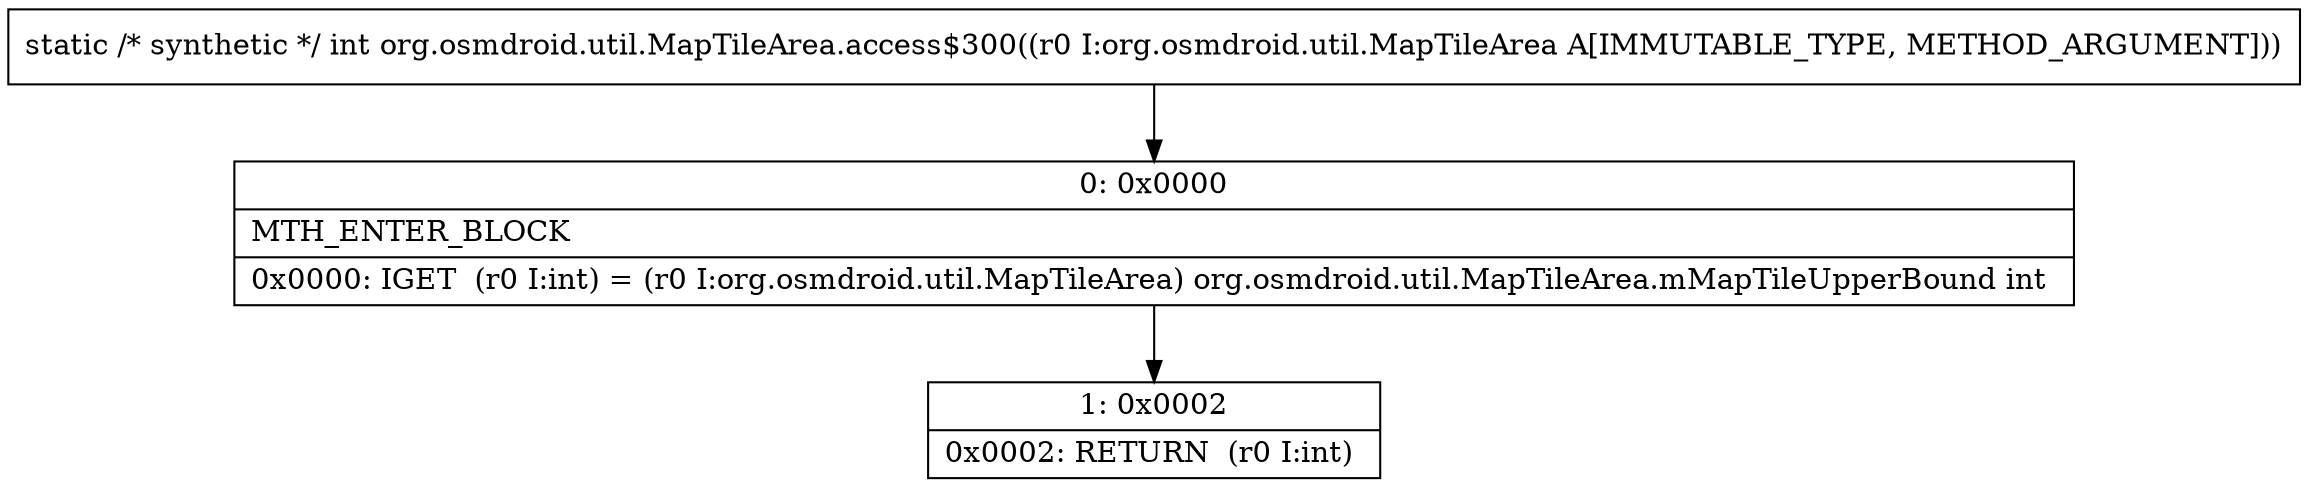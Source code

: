digraph "CFG fororg.osmdroid.util.MapTileArea.access$300(Lorg\/osmdroid\/util\/MapTileArea;)I" {
Node_0 [shape=record,label="{0\:\ 0x0000|MTH_ENTER_BLOCK\l|0x0000: IGET  (r0 I:int) = (r0 I:org.osmdroid.util.MapTileArea) org.osmdroid.util.MapTileArea.mMapTileUpperBound int \l}"];
Node_1 [shape=record,label="{1\:\ 0x0002|0x0002: RETURN  (r0 I:int) \l}"];
MethodNode[shape=record,label="{static \/* synthetic *\/ int org.osmdroid.util.MapTileArea.access$300((r0 I:org.osmdroid.util.MapTileArea A[IMMUTABLE_TYPE, METHOD_ARGUMENT])) }"];
MethodNode -> Node_0;
Node_0 -> Node_1;
}

